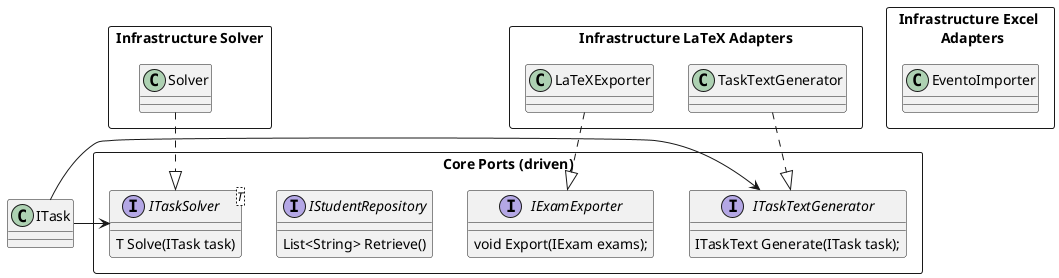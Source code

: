 @startuml

package "Core Ports (driven)" <<Rectangle>> {        

    interface "IStudentRepository" as InfrastructureInterface
    {
        List<String> Retrieve()
    }

    interface IExamExporter
    {
        void Export(IExam exams);
    }

    interface ITaskTextGenerator 
    {
        ITaskText Generate(ITask task);
    }

    interface ITaskSolver<T>
    {
        T Solve(ITask task)
    }

}

package "Infrastructure Excel \n Adapters" <<Rectangle>> {
        class "EventoImporter" as InfrastructureAdapter {
        }

}

package "Infrastructure Solver" <<Rectangle>> {
    class Solver {
    }
}

package "Infrastructure LaTeX Adapters" <<Rectangle>> {
        class LaTeXExporter {            
        }

        class TaskTextGenerator {

        }

}

LaTeXExporter ..|> IExamExporter

TaskTextGenerator ..|> ITaskTextGenerator
ITask -> ITaskSolver
Solver ..|> ITaskSolver
ITask -> ITaskTextGenerator

@enduml

